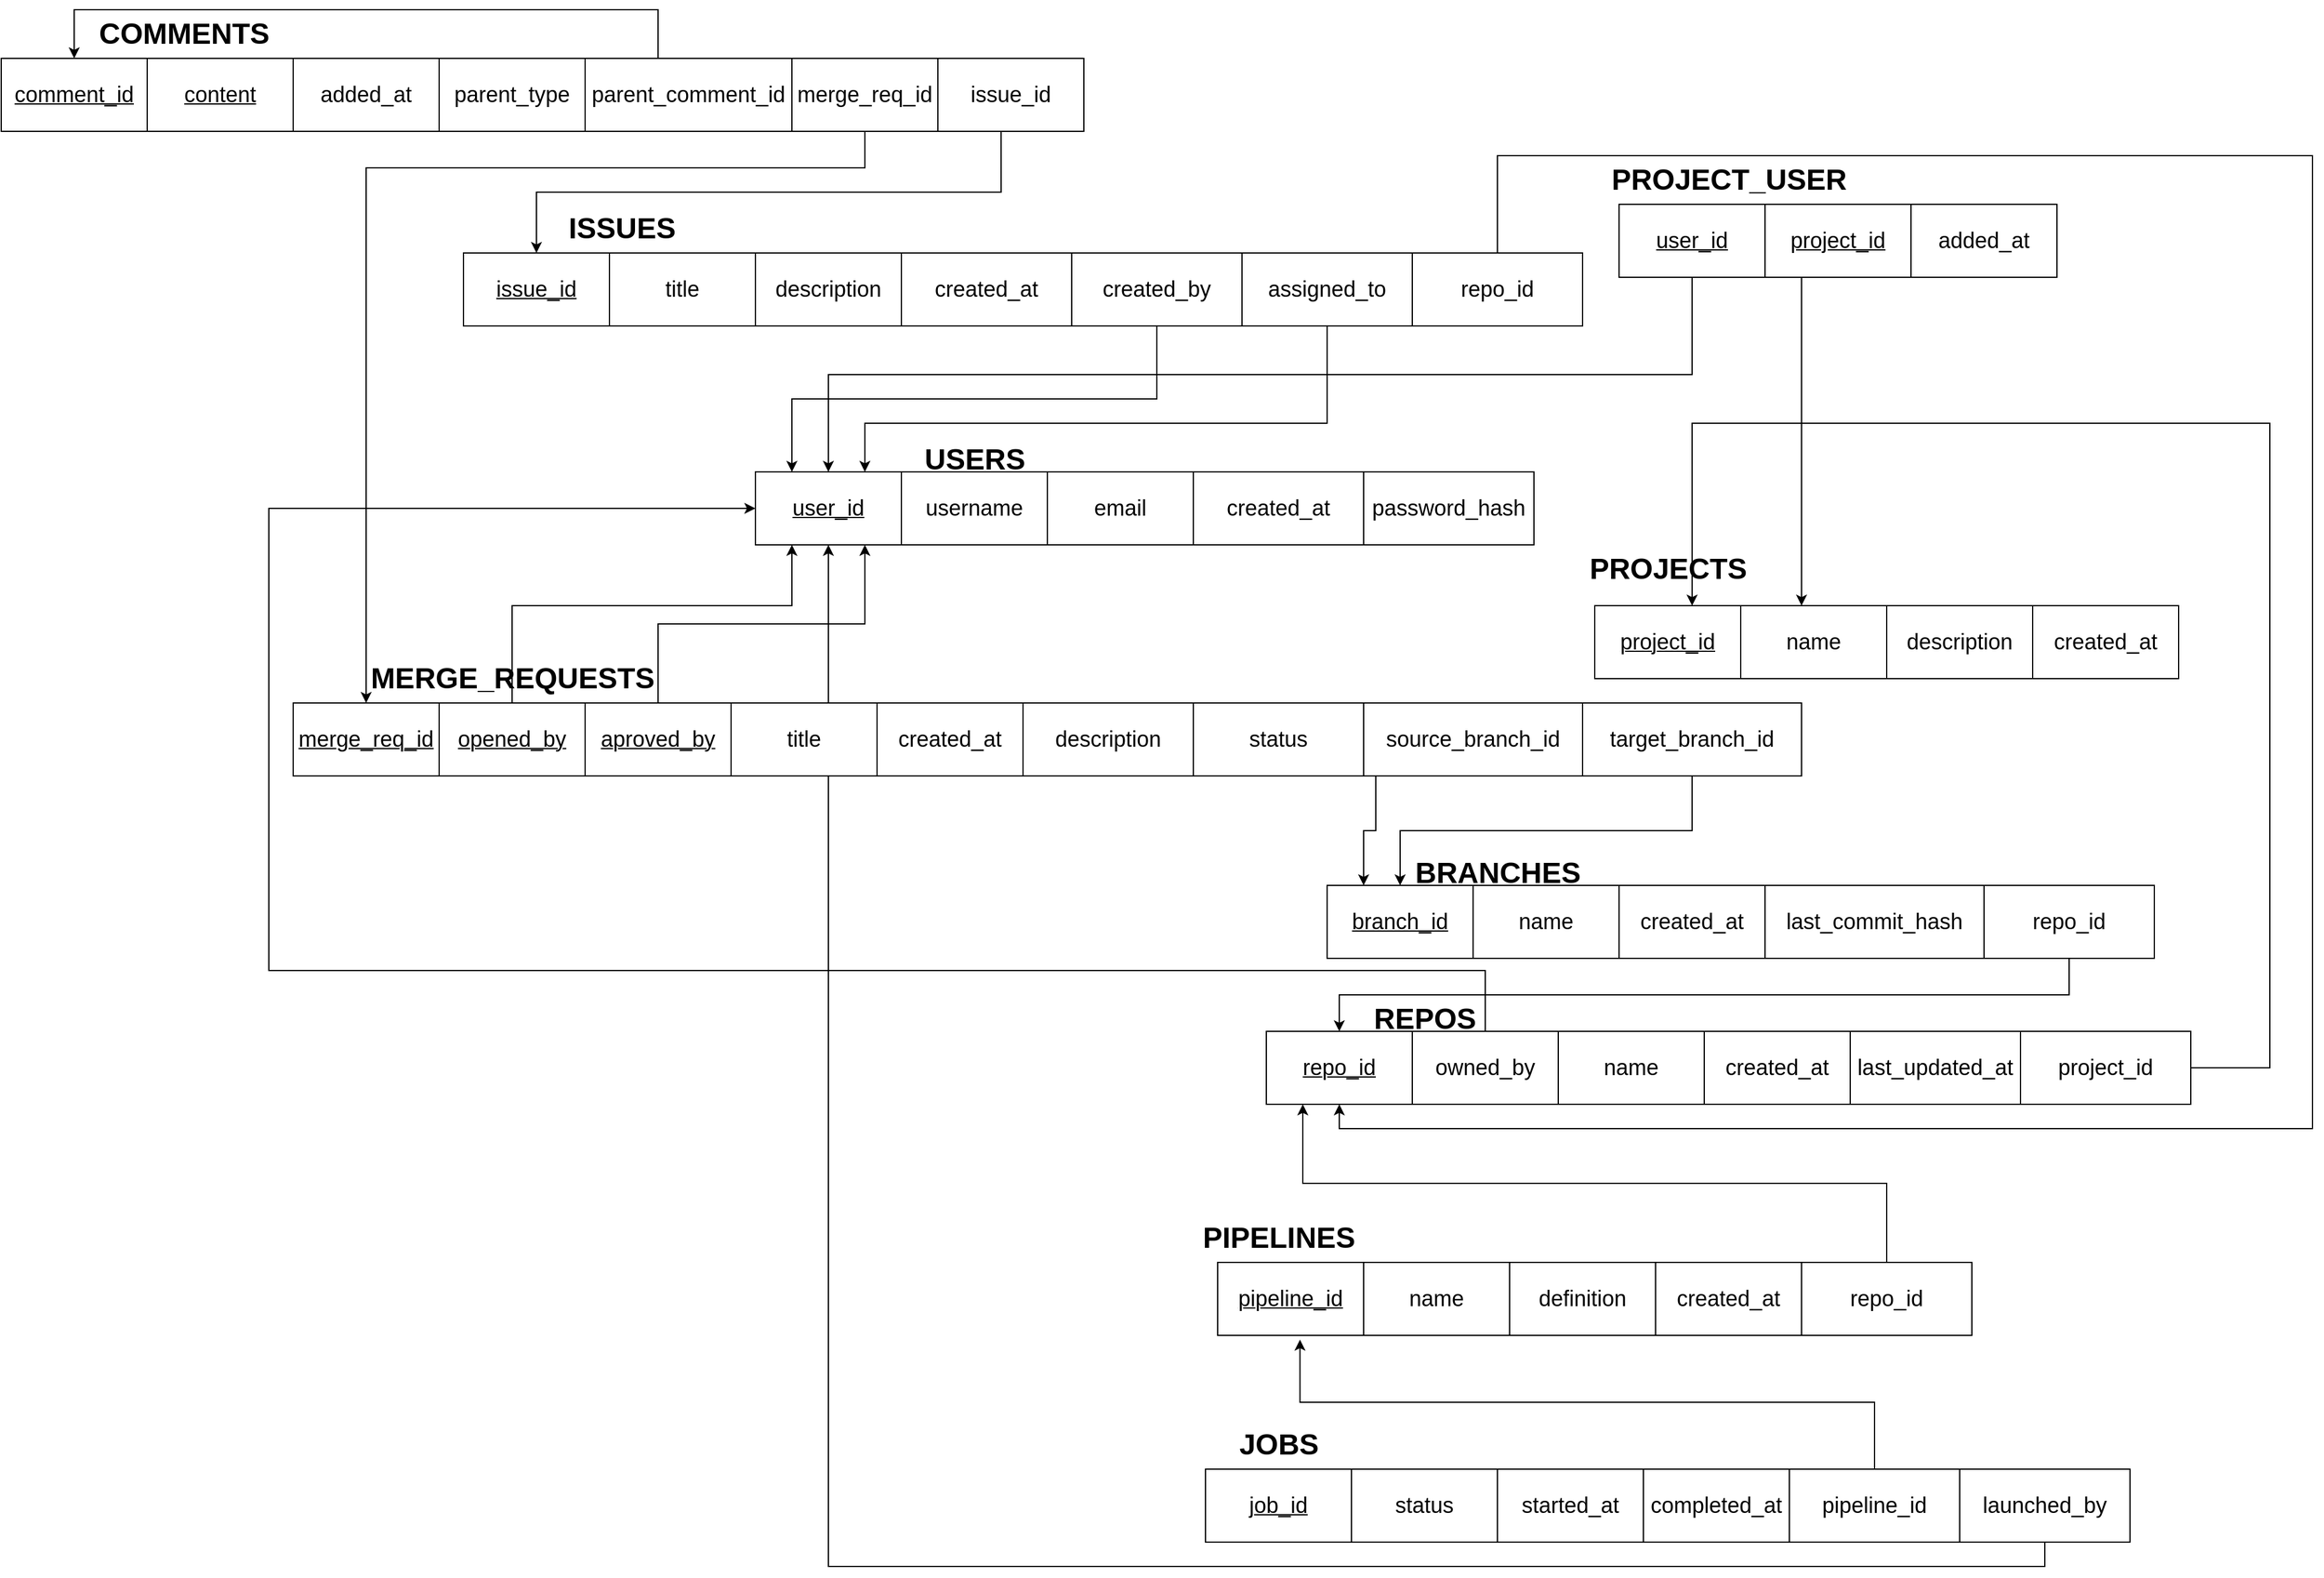 <mxfile version="25.0.1">
  <diagram name="Page-1" id="3NEETwi28LWin1lFvWzU">
    <mxGraphModel dx="4286" dy="2526" grid="1" gridSize="10" guides="1" tooltips="1" connect="1" arrows="1" fold="1" page="1" pageScale="1" pageWidth="850" pageHeight="1100" math="0" shadow="0">
      <root>
        <mxCell id="0" />
        <mxCell id="1" parent="0" />
        <mxCell id="KrxZb_zsHXh1Ge1TOmgq-105" style="edgeStyle=orthogonalEdgeStyle;rounded=0;orthogonalLoop=1;jettySize=auto;html=1;exitX=0.5;exitY=1;exitDx=0;exitDy=0;entryX=0.5;entryY=1;entryDx=0;entryDy=0;" parent="1" source="KrxZb_zsHXh1Ge1TOmgq-104" target="KrxZb_zsHXh1Ge1TOmgq-28" edge="1">
          <mxGeometry relative="1" as="geometry" />
        </mxCell>
        <mxCell id="KrxZb_zsHXh1Ge1TOmgq-1" value="&lt;u&gt;&lt;font style=&quot;font-size: 18px;&quot;&gt;project_id&lt;/font&gt;&lt;/u&gt;" style="rounded=0;whiteSpace=wrap;html=1;" parent="1" vertex="1">
          <mxGeometry x="390" y="-170" width="120" height="60" as="geometry" />
        </mxCell>
        <mxCell id="KrxZb_zsHXh1Ge1TOmgq-2" value="&lt;font style=&quot;font-size: 18px;&quot;&gt;name&lt;/font&gt;" style="rounded=0;whiteSpace=wrap;html=1;" parent="1" vertex="1">
          <mxGeometry x="510" y="-170" width="120" height="60" as="geometry" />
        </mxCell>
        <mxCell id="KrxZb_zsHXh1Ge1TOmgq-3" value="&lt;font style=&quot;font-size: 18px;&quot;&gt;description&lt;/font&gt;" style="rounded=0;whiteSpace=wrap;html=1;" parent="1" vertex="1">
          <mxGeometry x="630" y="-170" width="120" height="60" as="geometry" />
        </mxCell>
        <mxCell id="KrxZb_zsHXh1Ge1TOmgq-4" value="&lt;font style=&quot;font-size: 18px;&quot;&gt;created_at&lt;/font&gt;" style="rounded=0;whiteSpace=wrap;html=1;" parent="1" vertex="1">
          <mxGeometry x="750" y="-170" width="120" height="60" as="geometry" />
        </mxCell>
        <mxCell id="KrxZb_zsHXh1Ge1TOmgq-6" value="&lt;u&gt;&lt;font style=&quot;font-size: 18px;&quot;&gt;repo_id&lt;/font&gt;&lt;/u&gt;" style="rounded=0;whiteSpace=wrap;html=1;" parent="1" vertex="1">
          <mxGeometry x="120" y="180" width="120" height="60" as="geometry" />
        </mxCell>
        <mxCell id="KrxZb_zsHXh1Ge1TOmgq-7" value="&lt;font style=&quot;font-size: 18px;&quot;&gt;name&lt;/font&gt;" style="rounded=0;whiteSpace=wrap;html=1;" parent="1" vertex="1">
          <mxGeometry x="360" y="180" width="120" height="60" as="geometry" />
        </mxCell>
        <mxCell id="KrxZb_zsHXh1Ge1TOmgq-8" value="&lt;span style=&quot;font-size: 18px;&quot;&gt;created_at&lt;/span&gt;" style="rounded=0;whiteSpace=wrap;html=1;" parent="1" vertex="1">
          <mxGeometry x="480" y="180" width="120" height="60" as="geometry" />
        </mxCell>
        <mxCell id="KrxZb_zsHXh1Ge1TOmgq-9" value="&lt;font style=&quot;font-size: 18px;&quot;&gt;last_updated_at&lt;/font&gt;" style="rounded=0;whiteSpace=wrap;html=1;" parent="1" vertex="1">
          <mxGeometry x="600" y="180" width="140" height="60" as="geometry" />
        </mxCell>
        <mxCell id="KrxZb_zsHXh1Ge1TOmgq-12" style="edgeStyle=orthogonalEdgeStyle;rounded=0;orthogonalLoop=1;jettySize=auto;html=1;exitX=1;exitY=0.5;exitDx=0;exitDy=0;entryX=0.667;entryY=0;entryDx=0;entryDy=0;entryPerimeter=0;" parent="1" source="KrxZb_zsHXh1Ge1TOmgq-10" target="KrxZb_zsHXh1Ge1TOmgq-1" edge="1">
          <mxGeometry relative="1" as="geometry">
            <mxPoint x="835" y="220" as="sourcePoint" />
            <mxPoint x="470" y="-210" as="targetPoint" />
            <Array as="points">
              <mxPoint x="880" y="210" />
              <mxPoint x="945" y="210" />
              <mxPoint x="945" y="-320" />
              <mxPoint x="470" y="-320" />
            </Array>
          </mxGeometry>
        </mxCell>
        <mxCell id="KrxZb_zsHXh1Ge1TOmgq-10" value="&lt;font style=&quot;font-size: 18px;&quot;&gt;project_id&lt;/font&gt;" style="rounded=0;whiteSpace=wrap;html=1;" parent="1" vertex="1">
          <mxGeometry x="740" y="180" width="140" height="60" as="geometry" />
        </mxCell>
        <mxCell id="KrxZb_zsHXh1Ge1TOmgq-13" value="&lt;u&gt;&lt;font style=&quot;font-size: 18px;&quot;&gt;branch_id&lt;/font&gt;&lt;/u&gt;" style="rounded=0;whiteSpace=wrap;html=1;" parent="1" vertex="1">
          <mxGeometry x="170" y="60" width="120" height="60" as="geometry" />
        </mxCell>
        <mxCell id="KrxZb_zsHXh1Ge1TOmgq-14" value="&lt;font style=&quot;font-size: 18px;&quot;&gt;name&lt;/font&gt;" style="rounded=0;whiteSpace=wrap;html=1;" parent="1" vertex="1">
          <mxGeometry x="290" y="60" width="120" height="60" as="geometry" />
        </mxCell>
        <mxCell id="KrxZb_zsHXh1Ge1TOmgq-15" value="&lt;span style=&quot;font-size: 18px;&quot;&gt;created_at&lt;/span&gt;" style="rounded=0;whiteSpace=wrap;html=1;" parent="1" vertex="1">
          <mxGeometry x="410" y="60" width="120" height="60" as="geometry" />
        </mxCell>
        <mxCell id="KrxZb_zsHXh1Ge1TOmgq-16" value="&lt;font style=&quot;font-size: 18px;&quot;&gt;last_commit_hash&lt;/font&gt;" style="rounded=0;whiteSpace=wrap;html=1;" parent="1" vertex="1">
          <mxGeometry x="530" y="60" width="180" height="60" as="geometry" />
        </mxCell>
        <mxCell id="KrxZb_zsHXh1Ge1TOmgq-18" style="edgeStyle=orthogonalEdgeStyle;rounded=0;orthogonalLoop=1;jettySize=auto;html=1;exitX=0.5;exitY=1;exitDx=0;exitDy=0;entryX=0.5;entryY=0;entryDx=0;entryDy=0;" parent="1" source="KrxZb_zsHXh1Ge1TOmgq-17" target="KrxZb_zsHXh1Ge1TOmgq-6" edge="1">
          <mxGeometry relative="1" as="geometry" />
        </mxCell>
        <mxCell id="KrxZb_zsHXh1Ge1TOmgq-17" value="&lt;font style=&quot;font-size: 18px;&quot;&gt;repo_id&lt;/font&gt;" style="rounded=0;whiteSpace=wrap;html=1;" parent="1" vertex="1">
          <mxGeometry x="710" y="60" width="140" height="60" as="geometry" />
        </mxCell>
        <mxCell id="KrxZb_zsHXh1Ge1TOmgq-19" value="&lt;u&gt;&lt;font style=&quot;font-size: 18px;&quot;&gt;merge_req_id&lt;/font&gt;&lt;/u&gt;" style="rounded=0;whiteSpace=wrap;html=1;" parent="1" vertex="1">
          <mxGeometry x="-680" y="-90" width="120" height="60" as="geometry" />
        </mxCell>
        <mxCell id="KrxZb_zsHXh1Ge1TOmgq-20" value="&lt;font style=&quot;font-size: 18px;&quot;&gt;title&lt;/font&gt;" style="rounded=0;whiteSpace=wrap;html=1;" parent="1" vertex="1">
          <mxGeometry x="-320" y="-90" width="120" height="60" as="geometry" />
        </mxCell>
        <mxCell id="KrxZb_zsHXh1Ge1TOmgq-21" value="&lt;span style=&quot;font-size: 18px;&quot;&gt;created_at&lt;/span&gt;" style="rounded=0;whiteSpace=wrap;html=1;" parent="1" vertex="1">
          <mxGeometry x="-200" y="-90" width="120" height="60" as="geometry" />
        </mxCell>
        <mxCell id="KrxZb_zsHXh1Ge1TOmgq-22" value="&lt;font style=&quot;font-size: 18px;&quot;&gt;description&lt;/font&gt;" style="rounded=0;whiteSpace=wrap;html=1;" parent="1" vertex="1">
          <mxGeometry x="-80" y="-90" width="140" height="60" as="geometry" />
        </mxCell>
        <mxCell id="KrxZb_zsHXh1Ge1TOmgq-23" value="&lt;font style=&quot;font-size: 18px;&quot;&gt;status&lt;/font&gt;" style="rounded=0;whiteSpace=wrap;html=1;" parent="1" vertex="1">
          <mxGeometry x="60" y="-90" width="140" height="60" as="geometry" />
        </mxCell>
        <mxCell id="KrxZb_zsHXh1Ge1TOmgq-26" style="edgeStyle=orthogonalEdgeStyle;rounded=0;orthogonalLoop=1;jettySize=auto;html=1;exitX=0.5;exitY=1;exitDx=0;exitDy=0;entryX=0.25;entryY=0;entryDx=0;entryDy=0;" parent="1" source="KrxZb_zsHXh1Ge1TOmgq-24" target="KrxZb_zsHXh1Ge1TOmgq-13" edge="1">
          <mxGeometry relative="1" as="geometry">
            <Array as="points">
              <mxPoint x="210" y="-30" />
              <mxPoint x="210" y="15" />
              <mxPoint x="200" y="15" />
            </Array>
          </mxGeometry>
        </mxCell>
        <mxCell id="KrxZb_zsHXh1Ge1TOmgq-24" value="&lt;font style=&quot;font-size: 18px;&quot;&gt;source_branch_id&lt;/font&gt;" style="rounded=0;whiteSpace=wrap;html=1;" parent="1" vertex="1">
          <mxGeometry x="200" y="-90" width="180" height="60" as="geometry" />
        </mxCell>
        <mxCell id="KrxZb_zsHXh1Ge1TOmgq-27" style="edgeStyle=orthogonalEdgeStyle;rounded=0;orthogonalLoop=1;jettySize=auto;html=1;exitX=0.5;exitY=1;exitDx=0;exitDy=0;entryX=0.5;entryY=0;entryDx=0;entryDy=0;" parent="1" source="KrxZb_zsHXh1Ge1TOmgq-25" target="KrxZb_zsHXh1Ge1TOmgq-13" edge="1">
          <mxGeometry relative="1" as="geometry" />
        </mxCell>
        <mxCell id="KrxZb_zsHXh1Ge1TOmgq-25" value="&lt;font style=&quot;font-size: 18px;&quot;&gt;target_branch_id&lt;/font&gt;" style="rounded=0;whiteSpace=wrap;html=1;" parent="1" vertex="1">
          <mxGeometry x="380" y="-90" width="180" height="60" as="geometry" />
        </mxCell>
        <mxCell id="KrxZb_zsHXh1Ge1TOmgq-28" value="&lt;u&gt;&lt;font style=&quot;font-size: 18px;&quot;&gt;user_id&lt;/font&gt;&lt;/u&gt;" style="rounded=0;whiteSpace=wrap;html=1;" parent="1" vertex="1">
          <mxGeometry x="-300" y="-280" width="120" height="60" as="geometry" />
        </mxCell>
        <mxCell id="KrxZb_zsHXh1Ge1TOmgq-29" value="&lt;font style=&quot;font-size: 18px;&quot;&gt;username&lt;/font&gt;" style="rounded=0;whiteSpace=wrap;html=1;" parent="1" vertex="1">
          <mxGeometry x="-180" y="-280" width="120" height="60" as="geometry" />
        </mxCell>
        <mxCell id="KrxZb_zsHXh1Ge1TOmgq-30" value="&lt;span style=&quot;font-size: 18px;&quot;&gt;email&lt;/span&gt;" style="rounded=0;whiteSpace=wrap;html=1;" parent="1" vertex="1">
          <mxGeometry x="-60" y="-280" width="120" height="60" as="geometry" />
        </mxCell>
        <mxCell id="KrxZb_zsHXh1Ge1TOmgq-31" value="&lt;font style=&quot;font-size: 18px;&quot;&gt;created_at&lt;/font&gt;" style="rounded=0;whiteSpace=wrap;html=1;" parent="1" vertex="1">
          <mxGeometry x="60" y="-280" width="140" height="60" as="geometry" />
        </mxCell>
        <mxCell id="KrxZb_zsHXh1Ge1TOmgq-32" value="&lt;font style=&quot;font-size: 18px;&quot;&gt;password_hash&lt;/font&gt;" style="rounded=0;whiteSpace=wrap;html=1;" parent="1" vertex="1">
          <mxGeometry x="200" y="-280" width="140" height="60" as="geometry" />
        </mxCell>
        <mxCell id="KrxZb_zsHXh1Ge1TOmgq-39" style="edgeStyle=orthogonalEdgeStyle;rounded=0;orthogonalLoop=1;jettySize=auto;html=1;exitX=0.5;exitY=0;exitDx=0;exitDy=0;entryX=0.25;entryY=1;entryDx=0;entryDy=0;" parent="1" source="KrxZb_zsHXh1Ge1TOmgq-35" target="KrxZb_zsHXh1Ge1TOmgq-28" edge="1">
          <mxGeometry relative="1" as="geometry">
            <Array as="points">
              <mxPoint x="-500" y="-170" />
              <mxPoint x="-270" y="-170" />
            </Array>
          </mxGeometry>
        </mxCell>
        <mxCell id="KrxZb_zsHXh1Ge1TOmgq-35" value="&lt;u&gt;&lt;font style=&quot;font-size: 18px;&quot;&gt;opened_by&lt;/font&gt;&lt;/u&gt;" style="rounded=0;whiteSpace=wrap;html=1;" parent="1" vertex="1">
          <mxGeometry x="-560" y="-90" width="120" height="60" as="geometry" />
        </mxCell>
        <mxCell id="KrxZb_zsHXh1Ge1TOmgq-40" style="edgeStyle=orthogonalEdgeStyle;rounded=0;orthogonalLoop=1;jettySize=auto;html=1;exitX=0.5;exitY=0;exitDx=0;exitDy=0;entryX=0.75;entryY=1;entryDx=0;entryDy=0;" parent="1" source="KrxZb_zsHXh1Ge1TOmgq-36" target="KrxZb_zsHXh1Ge1TOmgq-28" edge="1">
          <mxGeometry relative="1" as="geometry" />
        </mxCell>
        <mxCell id="KrxZb_zsHXh1Ge1TOmgq-36" value="&lt;u&gt;&lt;font style=&quot;font-size: 18px;&quot;&gt;aproved_by&lt;/font&gt;&lt;/u&gt;" style="rounded=0;whiteSpace=wrap;html=1;" parent="1" vertex="1">
          <mxGeometry x="-440" y="-90" width="120" height="60" as="geometry" />
        </mxCell>
        <mxCell id="KrxZb_zsHXh1Ge1TOmgq-41" value="&lt;u&gt;&lt;font style=&quot;font-size: 18px;&quot;&gt;issue_id&lt;/font&gt;&lt;/u&gt;" style="rounded=0;whiteSpace=wrap;html=1;" parent="1" vertex="1">
          <mxGeometry x="-540" y="-460" width="120" height="60" as="geometry" />
        </mxCell>
        <mxCell id="KrxZb_zsHXh1Ge1TOmgq-42" value="&lt;font style=&quot;font-size: 18px;&quot;&gt;title&lt;/font&gt;" style="rounded=0;whiteSpace=wrap;html=1;" parent="1" vertex="1">
          <mxGeometry x="-420" y="-460" width="120" height="60" as="geometry" />
        </mxCell>
        <mxCell id="KrxZb_zsHXh1Ge1TOmgq-43" value="&lt;span style=&quot;font-size: 18px;&quot;&gt;description&lt;/span&gt;" style="rounded=0;whiteSpace=wrap;html=1;" parent="1" vertex="1">
          <mxGeometry x="-300" y="-460" width="120" height="60" as="geometry" />
        </mxCell>
        <mxCell id="KrxZb_zsHXh1Ge1TOmgq-44" value="&lt;font style=&quot;font-size: 18px;&quot;&gt;created_at&lt;/font&gt;" style="rounded=0;whiteSpace=wrap;html=1;" parent="1" vertex="1">
          <mxGeometry x="-180" y="-460" width="140" height="60" as="geometry" />
        </mxCell>
        <mxCell id="KrxZb_zsHXh1Ge1TOmgq-48" style="edgeStyle=orthogonalEdgeStyle;rounded=0;orthogonalLoop=1;jettySize=auto;html=1;exitX=0.5;exitY=1;exitDx=0;exitDy=0;entryX=0.25;entryY=0;entryDx=0;entryDy=0;" parent="1" source="KrxZb_zsHXh1Ge1TOmgq-46" target="KrxZb_zsHXh1Ge1TOmgq-28" edge="1">
          <mxGeometry relative="1" as="geometry" />
        </mxCell>
        <mxCell id="KrxZb_zsHXh1Ge1TOmgq-46" value="&lt;font style=&quot;font-size: 18px;&quot;&gt;created_by&lt;/font&gt;" style="rounded=0;whiteSpace=wrap;html=1;" parent="1" vertex="1">
          <mxGeometry x="-40" y="-460" width="140" height="60" as="geometry" />
        </mxCell>
        <mxCell id="KrxZb_zsHXh1Ge1TOmgq-49" style="edgeStyle=orthogonalEdgeStyle;rounded=0;orthogonalLoop=1;jettySize=auto;html=1;exitX=0.5;exitY=1;exitDx=0;exitDy=0;entryX=0.75;entryY=0;entryDx=0;entryDy=0;" parent="1" source="KrxZb_zsHXh1Ge1TOmgq-47" target="KrxZb_zsHXh1Ge1TOmgq-28" edge="1">
          <mxGeometry relative="1" as="geometry">
            <Array as="points">
              <mxPoint x="170" y="-320" />
              <mxPoint x="-210" y="-320" />
            </Array>
          </mxGeometry>
        </mxCell>
        <mxCell id="KrxZb_zsHXh1Ge1TOmgq-47" value="&lt;font style=&quot;font-size: 18px;&quot;&gt;assigned_to&lt;/font&gt;" style="rounded=0;whiteSpace=wrap;html=1;" parent="1" vertex="1">
          <mxGeometry x="100" y="-460" width="140" height="60" as="geometry" />
        </mxCell>
        <mxCell id="KrxZb_zsHXh1Ge1TOmgq-52" style="edgeStyle=orthogonalEdgeStyle;rounded=0;orthogonalLoop=1;jettySize=auto;html=1;exitX=0.5;exitY=0;exitDx=0;exitDy=0;entryX=0;entryY=0.5;entryDx=0;entryDy=0;" parent="1" source="KrxZb_zsHXh1Ge1TOmgq-51" target="KrxZb_zsHXh1Ge1TOmgq-28" edge="1">
          <mxGeometry relative="1" as="geometry">
            <Array as="points">
              <mxPoint x="300" y="130" />
              <mxPoint x="-700" y="130" />
              <mxPoint x="-700" y="-250" />
            </Array>
          </mxGeometry>
        </mxCell>
        <mxCell id="KrxZb_zsHXh1Ge1TOmgq-51" value="&lt;font style=&quot;font-size: 18px;&quot;&gt;owned_by&lt;/font&gt;" style="rounded=0;whiteSpace=wrap;html=1;" parent="1" vertex="1">
          <mxGeometry x="240" y="180" width="120" height="60" as="geometry" />
        </mxCell>
        <mxCell id="KrxZb_zsHXh1Ge1TOmgq-59" style="edgeStyle=orthogonalEdgeStyle;rounded=0;orthogonalLoop=1;jettySize=auto;html=1;exitX=0.5;exitY=1;exitDx=0;exitDy=0;entryX=0.5;entryY=0;entryDx=0;entryDy=0;" parent="1" source="KrxZb_zsHXh1Ge1TOmgq-53" target="KrxZb_zsHXh1Ge1TOmgq-28" edge="1">
          <mxGeometry relative="1" as="geometry" />
        </mxCell>
        <mxCell id="KrxZb_zsHXh1Ge1TOmgq-53" value="&lt;u&gt;&lt;font style=&quot;font-size: 18px;&quot;&gt;user_id&lt;/font&gt;&lt;/u&gt;" style="rounded=0;whiteSpace=wrap;html=1;" parent="1" vertex="1">
          <mxGeometry x="410" y="-500" width="120" height="60" as="geometry" />
        </mxCell>
        <mxCell id="KrxZb_zsHXh1Ge1TOmgq-60" style="edgeStyle=orthogonalEdgeStyle;rounded=0;orthogonalLoop=1;jettySize=auto;html=1;exitX=0.25;exitY=1;exitDx=0;exitDy=0;entryX=0.5;entryY=0;entryDx=0;entryDy=0;" parent="1" source="KrxZb_zsHXh1Ge1TOmgq-54" edge="1">
          <mxGeometry relative="1" as="geometry">
            <mxPoint x="540" y="-420" as="sourcePoint" />
            <mxPoint x="560" y="-170" as="targetPoint" />
          </mxGeometry>
        </mxCell>
        <mxCell id="KrxZb_zsHXh1Ge1TOmgq-54" value="&lt;font style=&quot;font-size: 18px;&quot;&gt;&lt;u&gt;project_id&lt;/u&gt;&lt;/font&gt;" style="rounded=0;whiteSpace=wrap;html=1;" parent="1" vertex="1">
          <mxGeometry x="530" y="-500" width="120" height="60" as="geometry" />
        </mxCell>
        <mxCell id="KrxZb_zsHXh1Ge1TOmgq-55" value="&lt;span style=&quot;font-size: 18px;&quot;&gt;added_at&lt;/span&gt;" style="rounded=0;whiteSpace=wrap;html=1;" parent="1" vertex="1">
          <mxGeometry x="650" y="-500" width="120" height="60" as="geometry" />
        </mxCell>
        <mxCell id="KrxZb_zsHXh1Ge1TOmgq-62" value="&lt;u&gt;&lt;font style=&quot;font-size: 18px;&quot;&gt;comment_id&lt;/font&gt;&lt;/u&gt;" style="rounded=0;whiteSpace=wrap;html=1;" parent="1" vertex="1">
          <mxGeometry x="-920" y="-620" width="120" height="60" as="geometry" />
        </mxCell>
        <mxCell id="KrxZb_zsHXh1Ge1TOmgq-63" value="&lt;font style=&quot;font-size: 18px;&quot;&gt;&lt;u&gt;content&lt;/u&gt;&lt;/font&gt;" style="rounded=0;whiteSpace=wrap;html=1;" parent="1" vertex="1">
          <mxGeometry x="-800" y="-620" width="120" height="60" as="geometry" />
        </mxCell>
        <mxCell id="KrxZb_zsHXh1Ge1TOmgq-64" value="&lt;span style=&quot;font-size: 18px;&quot;&gt;added_at&lt;/span&gt;" style="rounded=0;whiteSpace=wrap;html=1;" parent="1" vertex="1">
          <mxGeometry x="-680" y="-620" width="120" height="60" as="geometry" />
        </mxCell>
        <mxCell id="KrxZb_zsHXh1Ge1TOmgq-65" value="&lt;span style=&quot;font-size: 18px;&quot;&gt;parent_type&lt;/span&gt;" style="rounded=0;whiteSpace=wrap;html=1;" parent="1" vertex="1">
          <mxGeometry x="-560" y="-620" width="120" height="60" as="geometry" />
        </mxCell>
        <mxCell id="KrxZb_zsHXh1Ge1TOmgq-67" style="edgeStyle=orthogonalEdgeStyle;rounded=0;orthogonalLoop=1;jettySize=auto;html=1;exitX=0.5;exitY=0;exitDx=0;exitDy=0;entryX=0.5;entryY=0;entryDx=0;entryDy=0;" parent="1" source="KrxZb_zsHXh1Ge1TOmgq-66" target="KrxZb_zsHXh1Ge1TOmgq-62" edge="1">
          <mxGeometry relative="1" as="geometry">
            <Array as="points">
              <mxPoint x="-380" y="-660" />
              <mxPoint x="-860" y="-660" />
            </Array>
          </mxGeometry>
        </mxCell>
        <mxCell id="KrxZb_zsHXh1Ge1TOmgq-68" style="edgeStyle=orthogonalEdgeStyle;rounded=0;orthogonalLoop=1;jettySize=auto;html=1;exitX=0.433;exitY=1.007;exitDx=0;exitDy=0;entryX=0.5;entryY=0;entryDx=0;entryDy=0;exitPerimeter=0;" parent="1" source="OTDcbVSxpoF1qM9tnUqI-2" target="KrxZb_zsHXh1Ge1TOmgq-41" edge="1">
          <mxGeometry relative="1" as="geometry" />
        </mxCell>
        <mxCell id="KrxZb_zsHXh1Ge1TOmgq-69" style="edgeStyle=orthogonalEdgeStyle;rounded=0;orthogonalLoop=1;jettySize=auto;html=1;exitX=0.5;exitY=1;exitDx=0;exitDy=0;" parent="1" source="OTDcbVSxpoF1qM9tnUqI-1" target="KrxZb_zsHXh1Ge1TOmgq-19" edge="1">
          <mxGeometry relative="1" as="geometry">
            <Array as="points">
              <mxPoint x="-210" y="-530" />
              <mxPoint x="-620" y="-530" />
            </Array>
          </mxGeometry>
        </mxCell>
        <mxCell id="KrxZb_zsHXh1Ge1TOmgq-66" value="&lt;span style=&quot;font-size: 18px;&quot;&gt;parent_comment_id&lt;/span&gt;" style="rounded=0;whiteSpace=wrap;html=1;" parent="1" vertex="1">
          <mxGeometry x="-440" y="-620" width="170" height="60" as="geometry" />
        </mxCell>
        <mxCell id="KrxZb_zsHXh1Ge1TOmgq-71" style="edgeStyle=orthogonalEdgeStyle;rounded=0;orthogonalLoop=1;jettySize=auto;html=1;exitX=0.5;exitY=0;exitDx=0;exitDy=0;entryX=0.5;entryY=1;entryDx=0;entryDy=0;" parent="1" source="KrxZb_zsHXh1Ge1TOmgq-70" target="KrxZb_zsHXh1Ge1TOmgq-6" edge="1">
          <mxGeometry relative="1" as="geometry">
            <Array as="points">
              <mxPoint x="310" y="-540" />
              <mxPoint x="980" y="-540" />
              <mxPoint x="980" y="260" />
              <mxPoint x="180" y="260" />
            </Array>
          </mxGeometry>
        </mxCell>
        <mxCell id="KrxZb_zsHXh1Ge1TOmgq-70" value="&lt;font style=&quot;font-size: 18px;&quot;&gt;repo_id&lt;/font&gt;" style="rounded=0;whiteSpace=wrap;html=1;" parent="1" vertex="1">
          <mxGeometry x="240" y="-460" width="140" height="60" as="geometry" />
        </mxCell>
        <mxCell id="KrxZb_zsHXh1Ge1TOmgq-72" value="COMMENTS" style="text;strokeColor=none;fillColor=none;html=1;fontSize=24;fontStyle=1;verticalAlign=middle;align=center;" parent="1" vertex="1">
          <mxGeometry x="-820" y="-660" width="100" height="40" as="geometry" />
        </mxCell>
        <mxCell id="KrxZb_zsHXh1Ge1TOmgq-73" value="ISSUES" style="text;strokeColor=none;fillColor=none;html=1;fontSize=24;fontStyle=1;verticalAlign=middle;align=center;" parent="1" vertex="1">
          <mxGeometry x="-460" y="-500" width="100" height="40" as="geometry" />
        </mxCell>
        <mxCell id="KrxZb_zsHXh1Ge1TOmgq-74" value="MERGE_REQUESTS" style="text;strokeColor=none;fillColor=none;html=1;fontSize=24;fontStyle=1;verticalAlign=middle;align=center;" parent="1" vertex="1">
          <mxGeometry x="-550" y="-130" width="100" height="40" as="geometry" />
        </mxCell>
        <mxCell id="KrxZb_zsHXh1Ge1TOmgq-75" value="USERS" style="text;strokeColor=none;fillColor=none;html=1;fontSize=24;fontStyle=1;verticalAlign=middle;align=center;" parent="1" vertex="1">
          <mxGeometry x="-170" y="-310" width="100" height="40" as="geometry" />
        </mxCell>
        <mxCell id="KrxZb_zsHXh1Ge1TOmgq-76" value="REPOS" style="text;strokeColor=none;fillColor=none;html=1;fontSize=24;fontStyle=1;verticalAlign=middle;align=center;" parent="1" vertex="1">
          <mxGeometry x="200" y="150" width="100" height="40" as="geometry" />
        </mxCell>
        <mxCell id="KrxZb_zsHXh1Ge1TOmgq-77" value="BRANCHES" style="text;strokeColor=none;fillColor=none;html=1;fontSize=24;fontStyle=1;verticalAlign=middle;align=center;" parent="1" vertex="1">
          <mxGeometry x="260" y="30" width="100" height="40" as="geometry" />
        </mxCell>
        <mxCell id="KrxZb_zsHXh1Ge1TOmgq-79" value="PROJECTS" style="text;strokeColor=none;fillColor=none;html=1;fontSize=24;fontStyle=1;verticalAlign=middle;align=center;" parent="1" vertex="1">
          <mxGeometry x="400" y="-220" width="100" height="40" as="geometry" />
        </mxCell>
        <mxCell id="KrxZb_zsHXh1Ge1TOmgq-80" value="PROJECT_USER" style="text;strokeColor=none;fillColor=none;html=1;fontSize=24;fontStyle=1;verticalAlign=middle;align=center;" parent="1" vertex="1">
          <mxGeometry x="450" y="-540" width="100" height="40" as="geometry" />
        </mxCell>
        <mxCell id="KrxZb_zsHXh1Ge1TOmgq-87" value="&lt;u&gt;&lt;font style=&quot;font-size: 18px;&quot;&gt;pipeline_id&lt;/font&gt;&lt;/u&gt;" style="rounded=0;whiteSpace=wrap;html=1;" parent="1" vertex="1">
          <mxGeometry x="80" y="370" width="120" height="60" as="geometry" />
        </mxCell>
        <mxCell id="KrxZb_zsHXh1Ge1TOmgq-88" value="&lt;font style=&quot;font-size: 18px;&quot;&gt;definition&lt;/font&gt;" style="rounded=0;whiteSpace=wrap;html=1;" parent="1" vertex="1">
          <mxGeometry x="320" y="370" width="120" height="60" as="geometry" />
        </mxCell>
        <mxCell id="KrxZb_zsHXh1Ge1TOmgq-89" value="&lt;span style=&quot;font-size: 18px;&quot;&gt;created_at&lt;/span&gt;" style="rounded=0;whiteSpace=wrap;html=1;" parent="1" vertex="1">
          <mxGeometry x="440" y="370" width="120" height="60" as="geometry" />
        </mxCell>
        <mxCell id="KrxZb_zsHXh1Ge1TOmgq-101" style="edgeStyle=orthogonalEdgeStyle;rounded=0;orthogonalLoop=1;jettySize=auto;html=1;exitX=0.5;exitY=0;exitDx=0;exitDy=0;entryX=0.25;entryY=1;entryDx=0;entryDy=0;" parent="1" source="KrxZb_zsHXh1Ge1TOmgq-90" target="KrxZb_zsHXh1Ge1TOmgq-6" edge="1">
          <mxGeometry relative="1" as="geometry" />
        </mxCell>
        <mxCell id="KrxZb_zsHXh1Ge1TOmgq-90" value="&lt;font style=&quot;font-size: 18px;&quot;&gt;repo_id&lt;/font&gt;" style="rounded=0;whiteSpace=wrap;html=1;" parent="1" vertex="1">
          <mxGeometry x="560" y="370" width="140" height="60" as="geometry" />
        </mxCell>
        <mxCell id="KrxZb_zsHXh1Ge1TOmgq-92" value="&lt;font style=&quot;font-size: 18px;&quot;&gt;name&lt;/font&gt;" style="rounded=0;whiteSpace=wrap;html=1;" parent="1" vertex="1">
          <mxGeometry x="200" y="370" width="120" height="60" as="geometry" />
        </mxCell>
        <mxCell id="KrxZb_zsHXh1Ge1TOmgq-93" value="&lt;u&gt;&lt;font style=&quot;font-size: 18px;&quot;&gt;job_id&lt;/font&gt;&lt;/u&gt;" style="rounded=0;whiteSpace=wrap;html=1;" parent="1" vertex="1">
          <mxGeometry x="70" y="540" width="120" height="60" as="geometry" />
        </mxCell>
        <mxCell id="KrxZb_zsHXh1Ge1TOmgq-94" value="&lt;font style=&quot;font-size: 18px;&quot;&gt;started_at&lt;/font&gt;" style="rounded=0;whiteSpace=wrap;html=1;" parent="1" vertex="1">
          <mxGeometry x="310" y="540" width="120" height="60" as="geometry" />
        </mxCell>
        <mxCell id="KrxZb_zsHXh1Ge1TOmgq-95" value="&lt;span style=&quot;font-size: 18px;&quot;&gt;completed_at&lt;/span&gt;" style="rounded=0;whiteSpace=wrap;html=1;" parent="1" vertex="1">
          <mxGeometry x="430" y="540" width="120" height="60" as="geometry" />
        </mxCell>
        <mxCell id="KrxZb_zsHXh1Ge1TOmgq-96" value="&lt;font style=&quot;font-size: 18px;&quot;&gt;pipeline_id&lt;/font&gt;" style="rounded=0;whiteSpace=wrap;html=1;" parent="1" vertex="1">
          <mxGeometry x="550" y="540" width="140" height="60" as="geometry" />
        </mxCell>
        <mxCell id="KrxZb_zsHXh1Ge1TOmgq-98" value="&lt;font style=&quot;font-size: 18px;&quot;&gt;status&lt;/font&gt;" style="rounded=0;whiteSpace=wrap;html=1;" parent="1" vertex="1">
          <mxGeometry x="190" y="540" width="120" height="60" as="geometry" />
        </mxCell>
        <mxCell id="KrxZb_zsHXh1Ge1TOmgq-100" style="edgeStyle=orthogonalEdgeStyle;rounded=0;orthogonalLoop=1;jettySize=auto;html=1;exitX=0.5;exitY=0;exitDx=0;exitDy=0;entryX=0.564;entryY=1.059;entryDx=0;entryDy=0;entryPerimeter=0;" parent="1" source="KrxZb_zsHXh1Ge1TOmgq-96" target="KrxZb_zsHXh1Ge1TOmgq-87" edge="1">
          <mxGeometry relative="1" as="geometry" />
        </mxCell>
        <mxCell id="KrxZb_zsHXh1Ge1TOmgq-102" value="PIPELINES" style="text;strokeColor=none;fillColor=none;html=1;fontSize=24;fontStyle=1;verticalAlign=middle;align=center;" parent="1" vertex="1">
          <mxGeometry x="80" y="330" width="100" height="40" as="geometry" />
        </mxCell>
        <mxCell id="KrxZb_zsHXh1Ge1TOmgq-103" value="JOBS" style="text;strokeColor=none;fillColor=none;html=1;fontSize=24;fontStyle=1;verticalAlign=middle;align=center;" parent="1" vertex="1">
          <mxGeometry x="80" y="500" width="100" height="40" as="geometry" />
        </mxCell>
        <mxCell id="KrxZb_zsHXh1Ge1TOmgq-104" value="&lt;span style=&quot;font-size: 18px;&quot;&gt;launched_by&lt;/span&gt;" style="rounded=0;whiteSpace=wrap;html=1;" parent="1" vertex="1">
          <mxGeometry x="690" y="540" width="140" height="60" as="geometry" />
        </mxCell>
        <mxCell id="OTDcbVSxpoF1qM9tnUqI-1" value="&lt;span style=&quot;font-size: 18px;&quot;&gt;merge_req_id&lt;/span&gt;" style="rounded=0;whiteSpace=wrap;html=1;" vertex="1" parent="1">
          <mxGeometry x="-270" y="-620" width="120" height="60" as="geometry" />
        </mxCell>
        <mxCell id="OTDcbVSxpoF1qM9tnUqI-2" value="&lt;span style=&quot;font-size: 18px;&quot;&gt;issue_id&lt;/span&gt;" style="rounded=0;whiteSpace=wrap;html=1;" vertex="1" parent="1">
          <mxGeometry x="-150" y="-620" width="120" height="60" as="geometry" />
        </mxCell>
      </root>
    </mxGraphModel>
  </diagram>
</mxfile>
